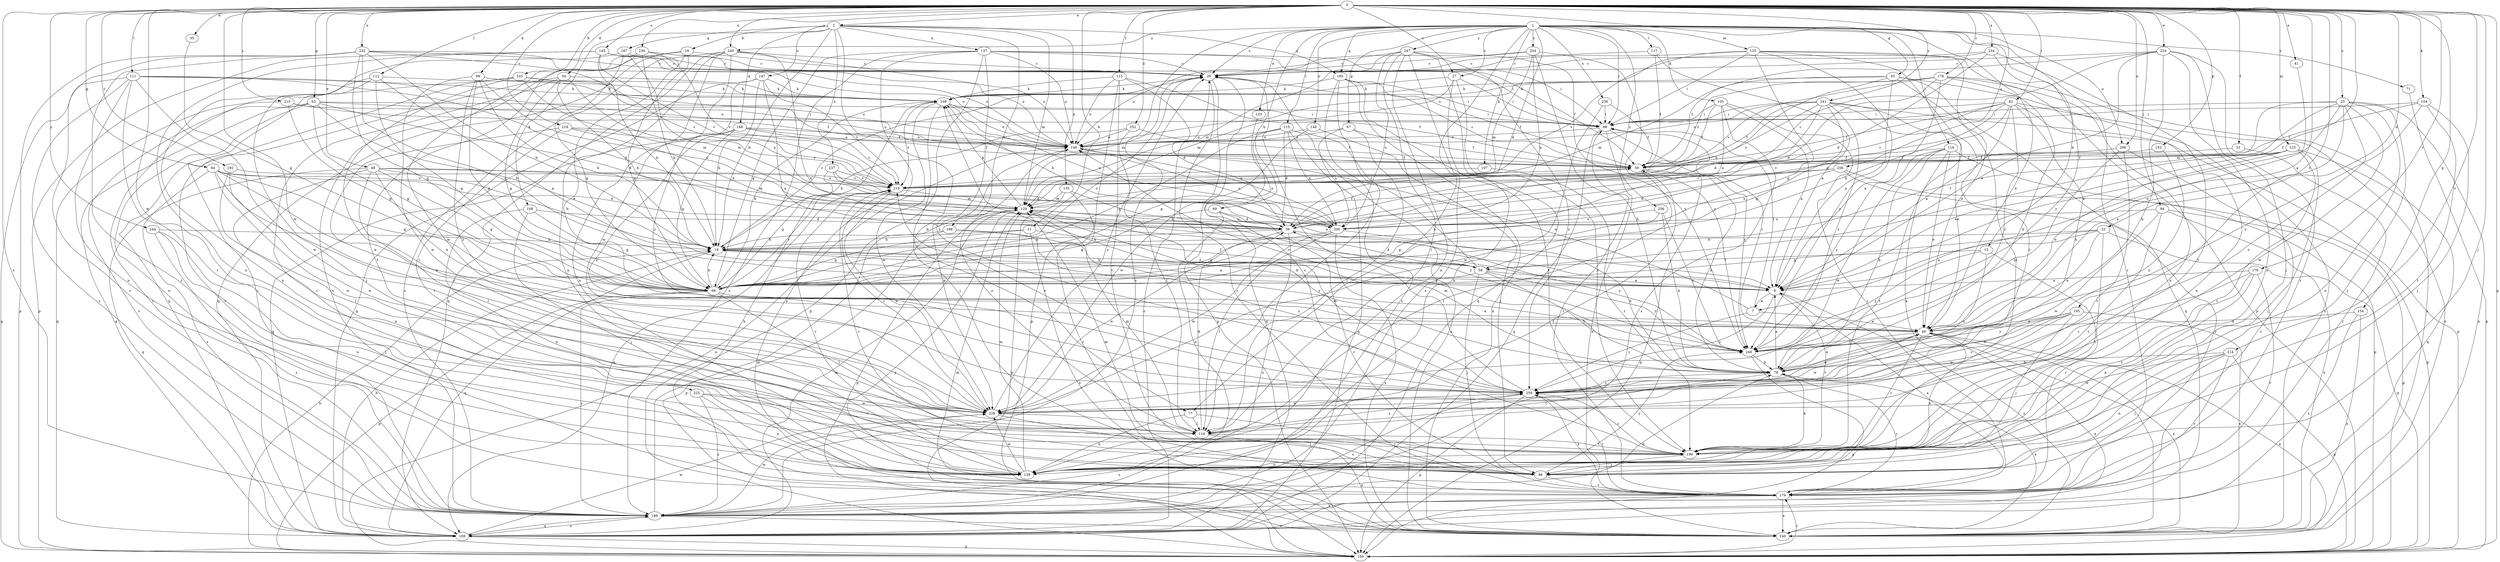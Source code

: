 strict digraph  {
0;
1;
2;
7;
9;
11;
15;
16;
19;
23;
27;
29;
33;
34;
35;
39;
41;
48;
49;
51;
58;
59;
63;
64;
65;
67;
68;
69;
71;
77;
78;
82;
88;
94;
98;
99;
103;
104;
105;
107;
108;
109;
111;
112;
113;
115;
116;
117;
119;
123;
125;
129;
133;
135;
137;
139;
145;
146;
147;
149;
152;
154;
159;
165;
167;
168;
169;
176;
178;
179;
189;
192;
195;
198;
199;
206;
208;
209;
214;
215;
218;
219;
224;
225;
229;
230;
232;
234;
236;
237;
240;
241;
244;
245;
247;
249;
252;
254;
256;
259;
0 -> 2  [label=a];
0 -> 7  [label=a];
0 -> 11  [label=b];
0 -> 23  [label=c];
0 -> 27  [label=c];
0 -> 33  [label=d];
0 -> 34  [label=d];
0 -> 35  [label=d];
0 -> 41  [label=e];
0 -> 48  [label=e];
0 -> 51  [label=f];
0 -> 58  [label=f];
0 -> 63  [label=g];
0 -> 64  [label=g];
0 -> 65  [label=g];
0 -> 82  [label=i];
0 -> 94  [label=j];
0 -> 98  [label=j];
0 -> 99  [label=k];
0 -> 103  [label=k];
0 -> 104  [label=k];
0 -> 111  [label=l];
0 -> 112  [label=l];
0 -> 113  [label=l];
0 -> 123  [label=m];
0 -> 145  [label=o];
0 -> 152  [label=p];
0 -> 154  [label=p];
0 -> 159  [label=p];
0 -> 176  [label=r];
0 -> 178  [label=r];
0 -> 189  [label=s];
0 -> 192  [label=t];
0 -> 195  [label=t];
0 -> 206  [label=u];
0 -> 208  [label=u];
0 -> 214  [label=v];
0 -> 215  [label=v];
0 -> 218  [label=v];
0 -> 224  [label=w];
0 -> 225  [label=w];
0 -> 229  [label=w];
0 -> 230  [label=x];
0 -> 232  [label=x];
0 -> 234  [label=x];
0 -> 241  [label=y];
0 -> 244  [label=y];
0 -> 245  [label=y];
0 -> 252  [label=z];
1 -> 15  [label=b];
1 -> 27  [label=c];
1 -> 29  [label=c];
1 -> 39  [label=d];
1 -> 49  [label=e];
1 -> 67  [label=g];
1 -> 69  [label=h];
1 -> 71  [label=h];
1 -> 77  [label=h];
1 -> 88  [label=i];
1 -> 105  [label=k];
1 -> 107  [label=k];
1 -> 115  [label=l];
1 -> 116  [label=l];
1 -> 117  [label=l];
1 -> 125  [label=m];
1 -> 133  [label=n];
1 -> 146  [label=o];
1 -> 165  [label=q];
1 -> 179  [label=r];
1 -> 189  [label=s];
1 -> 208  [label=u];
1 -> 236  [label=x];
1 -> 245  [label=y];
1 -> 247  [label=y];
1 -> 254  [label=z];
1 -> 256  [label=z];
2 -> 16  [label=b];
2 -> 19  [label=b];
2 -> 77  [label=h];
2 -> 108  [label=k];
2 -> 129  [label=m];
2 -> 135  [label=n];
2 -> 137  [label=n];
2 -> 147  [label=o];
2 -> 165  [label=q];
2 -> 167  [label=q];
2 -> 168  [label=q];
2 -> 198  [label=t];
2 -> 237  [label=x];
7 -> 49  [label=e];
7 -> 88  [label=i];
7 -> 149  [label=o];
7 -> 259  [label=z];
9 -> 7  [label=a];
9 -> 19  [label=b];
9 -> 199  [label=t];
9 -> 240  [label=x];
9 -> 259  [label=z];
11 -> 19  [label=b];
11 -> 58  [label=f];
11 -> 68  [label=g];
11 -> 240  [label=x];
15 -> 58  [label=f];
15 -> 179  [label=r];
15 -> 249  [label=y];
15 -> 259  [label=z];
16 -> 29  [label=c];
16 -> 49  [label=e];
16 -> 68  [label=g];
16 -> 169  [label=q];
16 -> 189  [label=s];
19 -> 9  [label=a];
19 -> 29  [label=c];
19 -> 58  [label=f];
19 -> 169  [label=q];
23 -> 9  [label=a];
23 -> 49  [label=e];
23 -> 58  [label=f];
23 -> 88  [label=i];
23 -> 98  [label=j];
23 -> 129  [label=m];
23 -> 139  [label=n];
23 -> 229  [label=w];
23 -> 240  [label=x];
23 -> 259  [label=z];
27 -> 88  [label=i];
27 -> 109  [label=k];
27 -> 129  [label=m];
27 -> 139  [label=n];
27 -> 199  [label=t];
29 -> 109  [label=k];
29 -> 129  [label=m];
29 -> 159  [label=p];
29 -> 179  [label=r];
33 -> 9  [label=a];
33 -> 19  [label=b];
33 -> 49  [label=e];
33 -> 68  [label=g];
33 -> 159  [label=p];
33 -> 199  [label=t];
34 -> 19  [label=b];
34 -> 68  [label=g];
34 -> 109  [label=k];
34 -> 129  [label=m];
34 -> 179  [label=r];
34 -> 189  [label=s];
35 -> 68  [label=g];
39 -> 19  [label=b];
39 -> 59  [label=f];
39 -> 189  [label=s];
39 -> 229  [label=w];
39 -> 249  [label=y];
41 -> 49  [label=e];
48 -> 19  [label=b];
48 -> 49  [label=e];
48 -> 68  [label=g];
48 -> 119  [label=l];
48 -> 129  [label=m];
48 -> 139  [label=n];
48 -> 169  [label=q];
48 -> 219  [label=v];
49 -> 88  [label=i];
49 -> 139  [label=n];
49 -> 199  [label=t];
49 -> 229  [label=w];
49 -> 240  [label=x];
49 -> 249  [label=y];
51 -> 59  [label=f];
51 -> 179  [label=r];
58 -> 9  [label=a];
58 -> 19  [label=b];
58 -> 29  [label=c];
58 -> 39  [label=d];
58 -> 68  [label=g];
58 -> 78  [label=h];
58 -> 98  [label=j];
58 -> 249  [label=y];
59 -> 29  [label=c];
59 -> 78  [label=h];
59 -> 119  [label=l];
59 -> 159  [label=p];
59 -> 219  [label=v];
63 -> 19  [label=b];
63 -> 39  [label=d];
63 -> 68  [label=g];
63 -> 88  [label=i];
63 -> 139  [label=n];
63 -> 149  [label=o];
63 -> 169  [label=q];
63 -> 189  [label=s];
64 -> 39  [label=d];
64 -> 49  [label=e];
64 -> 68  [label=g];
64 -> 189  [label=s];
64 -> 219  [label=v];
64 -> 229  [label=w];
64 -> 259  [label=z];
65 -> 9  [label=a];
65 -> 39  [label=d];
65 -> 109  [label=k];
65 -> 119  [label=l];
65 -> 129  [label=m];
65 -> 169  [label=q];
65 -> 240  [label=x];
67 -> 59  [label=f];
67 -> 119  [label=l];
67 -> 149  [label=o];
67 -> 209  [label=u];
68 -> 19  [label=b];
68 -> 29  [label=c];
68 -> 49  [label=e];
68 -> 109  [label=k];
68 -> 119  [label=l];
68 -> 159  [label=p];
68 -> 189  [label=s];
68 -> 219  [label=v];
69 -> 39  [label=d];
69 -> 68  [label=g];
69 -> 139  [label=n];
69 -> 179  [label=r];
71 -> 159  [label=p];
77 -> 98  [label=j];
77 -> 119  [label=l];
77 -> 139  [label=n];
78 -> 9  [label=a];
78 -> 49  [label=e];
78 -> 109  [label=k];
78 -> 119  [label=l];
78 -> 129  [label=m];
78 -> 179  [label=r];
78 -> 240  [label=x];
78 -> 259  [label=z];
82 -> 9  [label=a];
82 -> 19  [label=b];
82 -> 39  [label=d];
82 -> 59  [label=f];
82 -> 78  [label=h];
82 -> 88  [label=i];
82 -> 139  [label=n];
82 -> 219  [label=v];
82 -> 240  [label=x];
82 -> 249  [label=y];
88 -> 149  [label=o];
88 -> 169  [label=q];
88 -> 240  [label=x];
88 -> 249  [label=y];
94 -> 159  [label=p];
94 -> 199  [label=t];
94 -> 209  [label=u];
94 -> 229  [label=w];
94 -> 240  [label=x];
98 -> 129  [label=m];
98 -> 179  [label=r];
98 -> 219  [label=v];
98 -> 249  [label=y];
99 -> 19  [label=b];
99 -> 59  [label=f];
99 -> 68  [label=g];
99 -> 109  [label=k];
99 -> 209  [label=u];
99 -> 229  [label=w];
99 -> 259  [label=z];
103 -> 109  [label=k];
103 -> 119  [label=l];
103 -> 129  [label=m];
103 -> 149  [label=o];
103 -> 179  [label=r];
103 -> 189  [label=s];
104 -> 59  [label=f];
104 -> 88  [label=i];
104 -> 98  [label=j];
104 -> 199  [label=t];
104 -> 249  [label=y];
105 -> 9  [label=a];
105 -> 59  [label=f];
105 -> 88  [label=i];
105 -> 179  [label=r];
105 -> 189  [label=s];
105 -> 209  [label=u];
107 -> 199  [label=t];
107 -> 219  [label=v];
108 -> 39  [label=d];
108 -> 68  [label=g];
108 -> 98  [label=j];
108 -> 139  [label=n];
109 -> 88  [label=i];
109 -> 98  [label=j];
109 -> 149  [label=o];
109 -> 209  [label=u];
109 -> 219  [label=v];
109 -> 229  [label=w];
111 -> 39  [label=d];
111 -> 109  [label=k];
111 -> 139  [label=n];
111 -> 149  [label=o];
111 -> 159  [label=p];
111 -> 189  [label=s];
111 -> 199  [label=t];
111 -> 229  [label=w];
112 -> 9  [label=a];
112 -> 68  [label=g];
112 -> 98  [label=j];
112 -> 109  [label=k];
112 -> 139  [label=n];
113 -> 39  [label=d];
113 -> 59  [label=f];
113 -> 109  [label=k];
113 -> 149  [label=o];
113 -> 159  [label=p];
113 -> 199  [label=t];
115 -> 39  [label=d];
115 -> 68  [label=g];
115 -> 149  [label=o];
115 -> 169  [label=q];
115 -> 209  [label=u];
115 -> 229  [label=w];
115 -> 240  [label=x];
116 -> 49  [label=e];
116 -> 59  [label=f];
116 -> 78  [label=h];
116 -> 159  [label=p];
116 -> 199  [label=t];
116 -> 229  [label=w];
116 -> 249  [label=y];
117 -> 9  [label=a];
117 -> 29  [label=c];
117 -> 59  [label=f];
119 -> 39  [label=d];
119 -> 129  [label=m];
119 -> 149  [label=o];
119 -> 189  [label=s];
119 -> 199  [label=t];
119 -> 240  [label=x];
119 -> 259  [label=z];
123 -> 9  [label=a];
123 -> 49  [label=e];
123 -> 59  [label=f];
123 -> 98  [label=j];
123 -> 169  [label=q];
123 -> 199  [label=t];
123 -> 219  [label=v];
125 -> 29  [label=c];
125 -> 49  [label=e];
125 -> 68  [label=g];
125 -> 88  [label=i];
125 -> 159  [label=p];
125 -> 219  [label=v];
125 -> 240  [label=x];
125 -> 249  [label=y];
129 -> 39  [label=d];
129 -> 109  [label=k];
129 -> 159  [label=p];
129 -> 209  [label=u];
129 -> 240  [label=x];
133 -> 169  [label=q];
135 -> 129  [label=m];
135 -> 159  [label=p];
135 -> 179  [label=r];
135 -> 249  [label=y];
137 -> 29  [label=c];
137 -> 59  [label=f];
137 -> 68  [label=g];
137 -> 88  [label=i];
137 -> 149  [label=o];
137 -> 159  [label=p];
137 -> 189  [label=s];
137 -> 240  [label=x];
137 -> 259  [label=z];
139 -> 59  [label=f];
139 -> 129  [label=m];
139 -> 219  [label=v];
139 -> 229  [label=w];
145 -> 19  [label=b];
145 -> 29  [label=c];
145 -> 88  [label=i];
145 -> 139  [label=n];
145 -> 149  [label=o];
145 -> 159  [label=p];
145 -> 219  [label=v];
146 -> 68  [label=g];
146 -> 98  [label=j];
146 -> 149  [label=o];
147 -> 9  [label=a];
147 -> 19  [label=b];
147 -> 109  [label=k];
147 -> 139  [label=n];
147 -> 169  [label=q];
147 -> 219  [label=v];
149 -> 59  [label=f];
149 -> 209  [label=u];
149 -> 229  [label=w];
152 -> 59  [label=f];
152 -> 259  [label=z];
154 -> 49  [label=e];
154 -> 189  [label=s];
154 -> 240  [label=x];
159 -> 19  [label=b];
159 -> 49  [label=e];
159 -> 149  [label=o];
159 -> 179  [label=r];
165 -> 59  [label=f];
165 -> 88  [label=i];
165 -> 109  [label=k];
165 -> 119  [label=l];
165 -> 189  [label=s];
165 -> 199  [label=t];
165 -> 240  [label=x];
167 -> 29  [label=c];
167 -> 68  [label=g];
167 -> 169  [label=q];
167 -> 209  [label=u];
168 -> 59  [label=f];
168 -> 68  [label=g];
168 -> 149  [label=o];
168 -> 169  [label=q];
168 -> 219  [label=v];
168 -> 259  [label=z];
169 -> 19  [label=b];
169 -> 29  [label=c];
169 -> 49  [label=e];
169 -> 129  [label=m];
169 -> 159  [label=p];
169 -> 189  [label=s];
169 -> 229  [label=w];
176 -> 9  [label=a];
176 -> 139  [label=n];
176 -> 179  [label=r];
176 -> 199  [label=t];
176 -> 259  [label=z];
178 -> 9  [label=a];
178 -> 39  [label=d];
178 -> 59  [label=f];
178 -> 78  [label=h];
178 -> 109  [label=k];
178 -> 139  [label=n];
178 -> 219  [label=v];
178 -> 240  [label=x];
179 -> 9  [label=a];
179 -> 88  [label=i];
179 -> 189  [label=s];
179 -> 240  [label=x];
179 -> 259  [label=z];
189 -> 78  [label=h];
189 -> 129  [label=m];
189 -> 169  [label=q];
189 -> 229  [label=w];
189 -> 240  [label=x];
192 -> 119  [label=l];
192 -> 219  [label=v];
192 -> 229  [label=w];
195 -> 49  [label=e];
195 -> 78  [label=h];
195 -> 98  [label=j];
195 -> 229  [label=w];
195 -> 240  [label=x];
195 -> 249  [label=y];
195 -> 259  [label=z];
198 -> 19  [label=b];
198 -> 159  [label=p];
198 -> 249  [label=y];
198 -> 259  [label=z];
199 -> 29  [label=c];
199 -> 78  [label=h];
199 -> 98  [label=j];
199 -> 139  [label=n];
199 -> 259  [label=z];
206 -> 39  [label=d];
206 -> 159  [label=p];
206 -> 179  [label=r];
206 -> 209  [label=u];
206 -> 219  [label=v];
208 -> 59  [label=f];
208 -> 78  [label=h];
208 -> 189  [label=s];
208 -> 199  [label=t];
209 -> 68  [label=g];
209 -> 78  [label=h];
209 -> 109  [label=k];
209 -> 119  [label=l];
209 -> 149  [label=o];
209 -> 229  [label=w];
209 -> 240  [label=x];
214 -> 78  [label=h];
214 -> 98  [label=j];
214 -> 139  [label=n];
214 -> 159  [label=p];
214 -> 179  [label=r];
214 -> 229  [label=w];
215 -> 59  [label=f];
215 -> 68  [label=g];
215 -> 88  [label=i];
215 -> 169  [label=q];
218 -> 39  [label=d];
218 -> 149  [label=o];
218 -> 199  [label=t];
218 -> 219  [label=v];
218 -> 229  [label=w];
219 -> 129  [label=m];
219 -> 169  [label=q];
219 -> 229  [label=w];
224 -> 9  [label=a];
224 -> 29  [label=c];
224 -> 59  [label=f];
224 -> 78  [label=h];
224 -> 98  [label=j];
224 -> 139  [label=n];
224 -> 179  [label=r];
224 -> 219  [label=v];
225 -> 119  [label=l];
225 -> 139  [label=n];
225 -> 189  [label=s];
225 -> 229  [label=w];
229 -> 29  [label=c];
229 -> 98  [label=j];
229 -> 119  [label=l];
229 -> 219  [label=v];
230 -> 19  [label=b];
230 -> 29  [label=c];
230 -> 149  [label=o];
230 -> 199  [label=t];
230 -> 219  [label=v];
230 -> 229  [label=w];
232 -> 9  [label=a];
232 -> 19  [label=b];
232 -> 29  [label=c];
232 -> 68  [label=g];
232 -> 149  [label=o];
232 -> 159  [label=p];
232 -> 179  [label=r];
232 -> 189  [label=s];
232 -> 219  [label=v];
234 -> 29  [label=c];
234 -> 39  [label=d];
234 -> 149  [label=o];
234 -> 199  [label=t];
234 -> 249  [label=y];
236 -> 59  [label=f];
236 -> 88  [label=i];
236 -> 229  [label=w];
237 -> 9  [label=a];
237 -> 39  [label=d];
237 -> 68  [label=g];
237 -> 219  [label=v];
240 -> 109  [label=k];
240 -> 129  [label=m];
241 -> 39  [label=d];
241 -> 49  [label=e];
241 -> 59  [label=f];
241 -> 68  [label=g];
241 -> 88  [label=i];
241 -> 149  [label=o];
241 -> 159  [label=p];
241 -> 219  [label=v];
241 -> 249  [label=y];
241 -> 259  [label=z];
244 -> 19  [label=b];
244 -> 98  [label=j];
244 -> 139  [label=n];
244 -> 189  [label=s];
245 -> 9  [label=a];
245 -> 29  [label=c];
245 -> 139  [label=n];
245 -> 149  [label=o];
245 -> 169  [label=q];
245 -> 189  [label=s];
245 -> 229  [label=w];
245 -> 259  [label=z];
247 -> 29  [label=c];
247 -> 119  [label=l];
247 -> 129  [label=m];
247 -> 139  [label=n];
247 -> 169  [label=q];
247 -> 189  [label=s];
247 -> 209  [label=u];
247 -> 249  [label=y];
247 -> 259  [label=z];
249 -> 78  [label=h];
249 -> 149  [label=o];
249 -> 159  [label=p];
252 -> 19  [label=b];
252 -> 59  [label=f];
252 -> 119  [label=l];
252 -> 149  [label=o];
254 -> 29  [label=c];
254 -> 78  [label=h];
254 -> 129  [label=m];
254 -> 149  [label=o];
254 -> 209  [label=u];
254 -> 249  [label=y];
256 -> 68  [label=g];
256 -> 78  [label=h];
256 -> 209  [label=u];
256 -> 249  [label=y];
259 -> 29  [label=c];
259 -> 49  [label=e];
259 -> 129  [label=m];
259 -> 159  [label=p];
259 -> 179  [label=r];
259 -> 189  [label=s];
259 -> 219  [label=v];
259 -> 229  [label=w];
}

